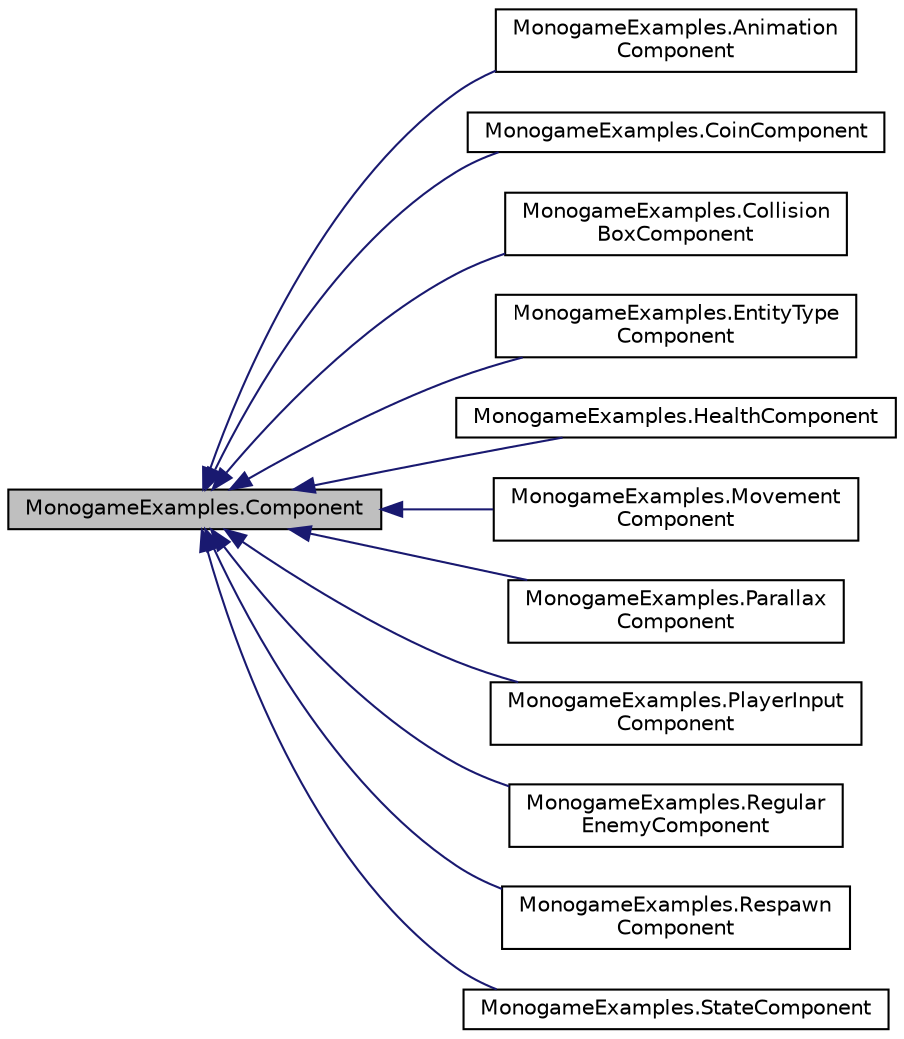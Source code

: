 digraph "MonogameExamples.Component"
{
 // LATEX_PDF_SIZE
  edge [fontname="Helvetica",fontsize="10",labelfontname="Helvetica",labelfontsize="10"];
  node [fontname="Helvetica",fontsize="10",shape=record];
  rankdir="LR";
  Node1 [label="MonogameExamples.Component",height=0.2,width=0.4,color="black", fillcolor="grey75", style="filled", fontcolor="black",tooltip="The base class for all components."];
  Node1 -> Node2 [dir="back",color="midnightblue",fontsize="10",style="solid",fontname="Helvetica"];
  Node2 [label="MonogameExamples.Animation\lComponent",height=0.2,width=0.4,color="black", fillcolor="white", style="filled",URL="$classMonogameExamples_1_1AnimationComponent.html",tooltip="Component responsible for managing entity animations."];
  Node1 -> Node3 [dir="back",color="midnightblue",fontsize="10",style="solid",fontname="Helvetica"];
  Node3 [label="MonogameExamples.CoinComponent",height=0.2,width=0.4,color="black", fillcolor="white", style="filled",URL="$classMonogameExamples_1_1CoinComponent.html",tooltip="Component that keeps track of coins."];
  Node1 -> Node4 [dir="back",color="midnightblue",fontsize="10",style="solid",fontname="Helvetica"];
  Node4 [label="MonogameExamples.Collision\lBoxComponent",height=0.2,width=0.4,color="black", fillcolor="white", style="filled",URL="$classMonogameExamples_1_1CollisionBoxComponent.html",tooltip="Component that contains data and methods related to collision box of an entity in the game."];
  Node1 -> Node5 [dir="back",color="midnightblue",fontsize="10",style="solid",fontname="Helvetica"];
  Node5 [label="MonogameExamples.EntityType\lComponent",height=0.2,width=0.4,color="black", fillcolor="white", style="filled",URL="$classMonogameExamples_1_1EntityTypeComponent.html",tooltip="Component that holds an entity type identifier for classification and management purposes...."];
  Node1 -> Node6 [dir="back",color="midnightblue",fontsize="10",style="solid",fontname="Helvetica"];
  Node6 [label="MonogameExamples.HealthComponent",height=0.2,width=0.4,color="black", fillcolor="white", style="filled",URL="$classMonogameExamples_1_1HealthComponent.html",tooltip="Component tgat represents the health of an entity."];
  Node1 -> Node7 [dir="back",color="midnightblue",fontsize="10",style="solid",fontname="Helvetica"];
  Node7 [label="MonogameExamples.Movement\lComponent",height=0.2,width=0.4,color="black", fillcolor="white", style="filled",URL="$classMonogameExamples_1_1MovementComponent.html",tooltip="Component that contains data related to the motion of an entity in the game."];
  Node1 -> Node8 [dir="back",color="midnightblue",fontsize="10",style="solid",fontname="Helvetica"];
  Node8 [label="MonogameExamples.Parallax\lComponent",height=0.2,width=0.4,color="black", fillcolor="white", style="filled",URL="$classMonogameExamples_1_1ParallaxComponent.html",tooltip="Component that contains data and methods neccessary for a parallax effect for a 2D sprite."];
  Node1 -> Node9 [dir="back",color="midnightblue",fontsize="10",style="solid",fontname="Helvetica"];
  Node9 [label="MonogameExamples.PlayerInput\lComponent",height=0.2,width=0.4,color="black", fillcolor="white", style="filled",URL="$classMonogameExamples_1_1PlayerInputComponent.html",tooltip="Component taht represents the input state of the player entity."];
  Node1 -> Node10 [dir="back",color="midnightblue",fontsize="10",style="solid",fontname="Helvetica"];
  Node10 [label="MonogameExamples.Regular\lEnemyComponent",height=0.2,width=0.4,color="black", fillcolor="white", style="filled",URL="$classMonogameExamples_1_1RegularEnemyComponent.html",tooltip="Component responsible for controlling a regular enemy's movement within a specified range...."];
  Node1 -> Node11 [dir="back",color="midnightblue",fontsize="10",style="solid",fontname="Helvetica"];
  Node11 [label="MonogameExamples.Respawn\lComponent",height=0.2,width=0.4,color="black", fillcolor="white", style="filled",URL="$classMonogameExamples_1_1RespawnComponent.html",tooltip="Component that represents a respawn timer for an entity."];
  Node1 -> Node12 [dir="back",color="midnightblue",fontsize="10",style="solid",fontname="Helvetica"];
  Node12 [label="MonogameExamples.StateComponent",height=0.2,width=0.4,color="black", fillcolor="white", style="filled",URL="$classMonogameExamples_1_1StateComponent.html",tooltip="Component that stores information about states of an entity."];
}
